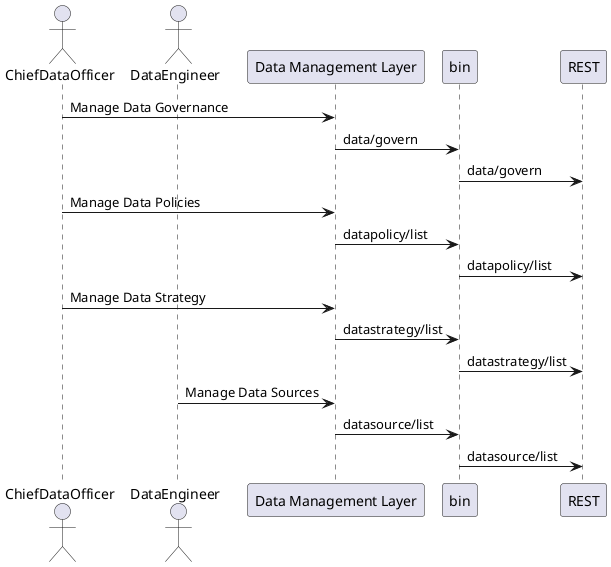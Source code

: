 @startuml

actor "ChiefDataOfficer" as cdo

actor "DataEngineer" as dataengineer




cdo -> "Data Management Layer": Manage Data Governance
"Data Management Layer" -> bin: data/govern
bin -> REST: data/govern

cdo -> "Data Management Layer": Manage Data Policies
"Data Management Layer" -> bin: datapolicy/list
bin -> REST: datapolicy/list

cdo -> "Data Management Layer": Manage Data Strategy
"Data Management Layer" -> bin: datastrategy/list
bin -> REST: datastrategy/list

dataengineer -> "Data Management Layer": Manage Data Sources
"Data Management Layer" -> bin: datasource/list
bin -> REST: datasource/list


@enduml
